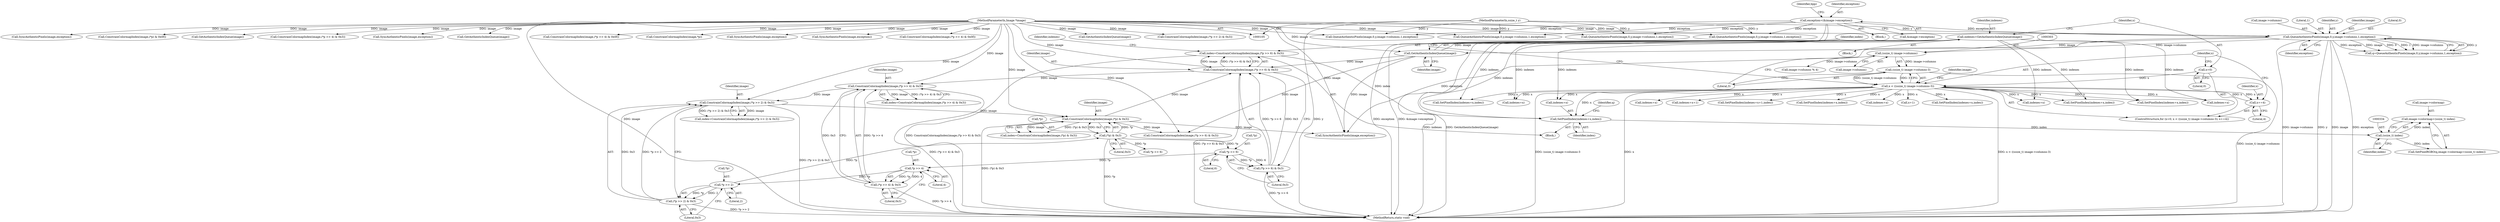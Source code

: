 digraph "0_ImageMagick_d9b2209a69ee90d8df81fb124eb66f593eb9f599@pointer" {
"1000329" [label="(Call,image->colormap+(ssize_t) index)"];
"1000333" [label="(Call,(ssize_t) index)"];
"1000322" [label="(Call,SetPixelIndex(indexes+x,index))"];
"1000291" [label="(Call,indexes=GetAuthenticIndexQueue(image))"];
"1000293" [label="(Call,GetAuthenticIndexQueue(image))"];
"1000275" [label="(Call,QueueAuthenticPixels(image,0,y,image->columns,1,exception))"];
"1000108" [label="(MethodParameterIn,Image *image)"];
"1000107" [label="(MethodParameterIn,ssize_t y)"];
"1000117" [label="(Call,exception=(&image->exception))"];
"1000299" [label="(Call,x < ((ssize_t) image->columns-3))"];
"1000308" [label="(Call,x+=4)"];
"1000296" [label="(Call,x=0)"];
"1000301" [label="(Call,(ssize_t) image->columns-3)"];
"1000302" [label="(Call,(ssize_t) image->columns)"];
"1000312" [label="(Call,index=ConstrainColormapIndex(image,(*p >> 6) & 0x3))"];
"1000314" [label="(Call,ConstrainColormapIndex(image,(*p >> 6) & 0x3))"];
"1000392" [label="(Call,ConstrainColormapIndex(image,(*p) & 0x3))"];
"1000366" [label="(Call,ConstrainColormapIndex(image,(*p >> 2) & 0x3))"];
"1000340" [label="(Call,ConstrainColormapIndex(image,(*p >> 4) & 0x3))"];
"1000342" [label="(Call,(*p >> 4) & 0x3)"];
"1000343" [label="(Call,*p >> 4)"];
"1000317" [label="(Call,*p >> 6)"];
"1000394" [label="(Call,(*p) & 0x3)"];
"1000369" [label="(Call,*p >> 2)"];
"1000368" [label="(Call,(*p >> 2) & 0x3)"];
"1000316" [label="(Call,(*p >> 6) & 0x3)"];
"1000148" [label="(Call,GetAuthenticIndexQueue(image))"];
"1000333" [label="(Call,(ssize_t) index)"];
"1000316" [label="(Call,(*p >> 6) & 0x3)"];
"1000315" [label="(Identifier,image)"];
"1000369" [label="(Call,*p >> 2)"];
"1000429" [label="(Call,ConstrainColormapIndex(image,(*p >> 6) & 0x3))"];
"1000110" [label="(Block,)"];
"1000499" [label="(Call,ConstrainColormapIndex(image,(*p >> 2) & 0x3))"];
"1000373" [label="(Literal,0x3)"];
"1000294" [label="(Identifier,image)"];
"1000320" [label="(Literal,6)"];
"1000328" [label="(Identifier,q)"];
"1000293" [label="(Call,GetAuthenticIndexQueue(image))"];
"1000395" [label="(Call,*p)"];
"1000667" [label="(Call,SyncAuthenticPixels(image,exception))"];
"1000422" [label="(Identifier,image)"];
"1000346" [label="(Literal,4)"];
"1000397" [label="(Literal,0x3)"];
"1000307" [label="(Literal,3)"];
"1000108" [label="(MethodParameterIn,Image *image)"];
"1000317" [label="(Call,*p >> 6)"];
"1000602" [label="(Call,ConstrainColormapIndex(image,(*p) & 0x0f))"];
"1000374" [label="(Call,SetPixelIndex(indexes+x,index))"];
"1000276" [label="(Identifier,image)"];
"1000272" [label="(Block,)"];
"1000295" [label="(ControlStructure,for (x=0; x < ((ssize_t) image->columns-3); x+=4))"];
"1000555" [label="(Call,GetAuthenticIndexQueue(image))"];
"1000107" [label="(MethodParameterIn,ssize_t y)"];
"1000329" [label="(Call,image->colormap+(ssize_t) index)"];
"1000392" [label="(Call,ConstrainColormapIndex(image,(*p) & 0x3))"];
"1000291" [label="(Call,indexes=GetAuthenticIndexQueue(image))"];
"1000420" [label="(Call,image->columns % 4)"];
"1000273" [label="(Call,q=QueueAuthenticPixels(image,0,y,image->columns,1,exception))"];
"1000375" [label="(Call,indexes+x)"];
"1000124" [label="(Identifier,bpp)"];
"1000300" [label="(Identifier,x)"];
"1000464" [label="(Call,ConstrainColormapIndex(image,(*p >> 4) & 0x3))"];
"1000368" [label="(Call,(*p >> 2) & 0x3)"];
"1000401" [label="(Call,x+1)"];
"1000321" [label="(Literal,0x3)"];
"1000390" [label="(Call,index=ConstrainColormapIndex(image,(*p) & 0x3))"];
"1000296" [label="(Call,x=0)"];
"1000527" [label="(Call,SyncAuthenticPixels(image,exception))"];
"1000367" [label="(Identifier,image)"];
"1000342" [label="(Call,(*p >> 4) & 0x3)"];
"1000432" [label="(Call,*p >> 6)"];
"1000737" [label="(Call,SyncAuthenticPixels(image,exception))"];
"1000323" [label="(Call,indexes+x)"];
"1000366" [label="(Call,ConstrainColormapIndex(image,(*p >> 2) & 0x3))"];
"1000437" [label="(Call,SetPixelIndex(indexes+x,index))"];
"1000299" [label="(Call,x < ((ssize_t) image->columns-3))"];
"1000348" [label="(Call,SetPixelIndex(indexes+x,index))"];
"1000326" [label="(Identifier,index)"];
"1000341" [label="(Identifier,image)"];
"1000370" [label="(Call,*p)"];
"1000393" [label="(Identifier,image)"];
"1000695" [label="(Call,GetAuthenticIndexQueue(image))"];
"1000130" [label="(Call,QueueAuthenticPixels(image,0,y,image->columns,1,exception))"];
"1000314" [label="(Call,ConstrainColormapIndex(image,(*p >> 6) & 0x3))"];
"1000677" [label="(Call,QueueAuthenticPixels(image,0,y,image->columns,1,exception))"];
"1000344" [label="(Call,*p)"];
"1000372" [label="(Literal,2)"];
"1000119" [label="(Call,&image->exception)"];
"1000330" [label="(Call,image->colormap)"];
"1000508" [label="(Call,indexes+x)"];
"1000327" [label="(Call,SetPixelRGBO(q,image->colormap+(ssize_t) index))"];
"1000322" [label="(Call,SetPixelIndex(indexes+x,index))"];
"1000301" [label="(Call,(ssize_t) image->columns-3)"];
"1000746" [label="(Call,QueueAuthenticPixels(image,0,y,image->columns,1,exception))"];
"1000298" [label="(Literal,0)"];
"1000277" [label="(Literal,0)"];
"1000803" [label="(MethodReturn,static void)"];
"1000335" [label="(Identifier,index)"];
"1000118" [label="(Identifier,exception)"];
"1000507" [label="(Call,SetPixelIndex(indexes+x,index))"];
"1000639" [label="(Call,ConstrainColormapIndex(image,(*p >> 4) & 0x0f))"];
"1000343" [label="(Call,*p >> 4)"];
"1000338" [label="(Call,index=ConstrainColormapIndex(image,(*p >> 4) & 0x3))"];
"1000347" [label="(Literal,0x3)"];
"1000349" [label="(Call,indexes+x)"];
"1000297" [label="(Identifier,x)"];
"1000279" [label="(Call,image->columns)"];
"1000312" [label="(Call,index=ConstrainColormapIndex(image,(*p >> 6) & 0x3))"];
"1000282" [label="(Literal,1)"];
"1000713" [label="(Call,ConstrainColormapIndex(image,*p))"];
"1000399" [label="(Call,indexes+x+1)"];
"1000438" [label="(Call,indexes+x)"];
"1000309" [label="(Identifier,x)"];
"1000340" [label="(Call,ConstrainColormapIndex(image,(*p >> 4) & 0x3))"];
"1000275" [label="(Call,QueueAuthenticPixels(image,0,y,image->columns,1,exception))"];
"1000117" [label="(Call,exception=(&image->exception))"];
"1000278" [label="(Identifier,y)"];
"1000318" [label="(Call,*p)"];
"1000302" [label="(Call,(ssize_t) image->columns)"];
"1000798" [label="(Call,SyncAuthenticPixels(image,exception))"];
"1000394" [label="(Call,(*p) & 0x3)"];
"1000364" [label="(Call,index=ConstrainColormapIndex(image,(*p >> 2) & 0x3))"];
"1000398" [label="(Call,SetPixelIndex(indexes+x+1,index))"];
"1000472" [label="(Call,SetPixelIndex(indexes+x,index))"];
"1000311" [label="(Block,)"];
"1000537" [label="(Call,QueueAuthenticPixels(image,0,y,image->columns,1,exception))"];
"1000313" [label="(Identifier,index)"];
"1000308" [label="(Call,x+=4)"];
"1000324" [label="(Identifier,indexes)"];
"1000473" [label="(Call,indexes+x)"];
"1000292" [label="(Identifier,indexes)"];
"1000310" [label="(Literal,4)"];
"1000304" [label="(Call,image->columns)"];
"1000283" [label="(Identifier,exception)"];
"1000266" [label="(Call,SyncAuthenticPixels(image,exception))"];
"1000576" [label="(Call,ConstrainColormapIndex(image,(*p >> 4) & 0x0f))"];
"1000329" -> "1000327"  [label="AST: "];
"1000329" -> "1000333"  [label="CFG: "];
"1000330" -> "1000329"  [label="AST: "];
"1000333" -> "1000329"  [label="AST: "];
"1000327" -> "1000329"  [label="CFG: "];
"1000333" -> "1000329"  [label="DDG: index"];
"1000333" -> "1000335"  [label="CFG: "];
"1000334" -> "1000333"  [label="AST: "];
"1000335" -> "1000333"  [label="AST: "];
"1000333" -> "1000327"  [label="DDG: index"];
"1000322" -> "1000333"  [label="DDG: index"];
"1000322" -> "1000311"  [label="AST: "];
"1000322" -> "1000326"  [label="CFG: "];
"1000323" -> "1000322"  [label="AST: "];
"1000326" -> "1000322"  [label="AST: "];
"1000328" -> "1000322"  [label="CFG: "];
"1000291" -> "1000322"  [label="DDG: indexes"];
"1000299" -> "1000322"  [label="DDG: x"];
"1000312" -> "1000322"  [label="DDG: index"];
"1000291" -> "1000272"  [label="AST: "];
"1000291" -> "1000293"  [label="CFG: "];
"1000292" -> "1000291"  [label="AST: "];
"1000293" -> "1000291"  [label="AST: "];
"1000297" -> "1000291"  [label="CFG: "];
"1000291" -> "1000803"  [label="DDG: indexes"];
"1000291" -> "1000803"  [label="DDG: GetAuthenticIndexQueue(image)"];
"1000293" -> "1000291"  [label="DDG: image"];
"1000291" -> "1000323"  [label="DDG: indexes"];
"1000291" -> "1000437"  [label="DDG: indexes"];
"1000291" -> "1000438"  [label="DDG: indexes"];
"1000291" -> "1000472"  [label="DDG: indexes"];
"1000291" -> "1000473"  [label="DDG: indexes"];
"1000291" -> "1000507"  [label="DDG: indexes"];
"1000291" -> "1000508"  [label="DDG: indexes"];
"1000293" -> "1000294"  [label="CFG: "];
"1000294" -> "1000293"  [label="AST: "];
"1000275" -> "1000293"  [label="DDG: image"];
"1000108" -> "1000293"  [label="DDG: image"];
"1000293" -> "1000314"  [label="DDG: image"];
"1000293" -> "1000429"  [label="DDG: image"];
"1000293" -> "1000527"  [label="DDG: image"];
"1000275" -> "1000273"  [label="AST: "];
"1000275" -> "1000283"  [label="CFG: "];
"1000276" -> "1000275"  [label="AST: "];
"1000277" -> "1000275"  [label="AST: "];
"1000278" -> "1000275"  [label="AST: "];
"1000279" -> "1000275"  [label="AST: "];
"1000282" -> "1000275"  [label="AST: "];
"1000283" -> "1000275"  [label="AST: "];
"1000273" -> "1000275"  [label="CFG: "];
"1000275" -> "1000803"  [label="DDG: y"];
"1000275" -> "1000803"  [label="DDG: image"];
"1000275" -> "1000803"  [label="DDG: exception"];
"1000275" -> "1000803"  [label="DDG: image->columns"];
"1000275" -> "1000273"  [label="DDG: y"];
"1000275" -> "1000273"  [label="DDG: exception"];
"1000275" -> "1000273"  [label="DDG: image"];
"1000275" -> "1000273"  [label="DDG: 0"];
"1000275" -> "1000273"  [label="DDG: 1"];
"1000275" -> "1000273"  [label="DDG: image->columns"];
"1000108" -> "1000275"  [label="DDG: image"];
"1000107" -> "1000275"  [label="DDG: y"];
"1000117" -> "1000275"  [label="DDG: exception"];
"1000275" -> "1000302"  [label="DDG: image->columns"];
"1000275" -> "1000527"  [label="DDG: exception"];
"1000108" -> "1000105"  [label="AST: "];
"1000108" -> "1000803"  [label="DDG: image"];
"1000108" -> "1000130"  [label="DDG: image"];
"1000108" -> "1000148"  [label="DDG: image"];
"1000108" -> "1000266"  [label="DDG: image"];
"1000108" -> "1000314"  [label="DDG: image"];
"1000108" -> "1000340"  [label="DDG: image"];
"1000108" -> "1000366"  [label="DDG: image"];
"1000108" -> "1000392"  [label="DDG: image"];
"1000108" -> "1000429"  [label="DDG: image"];
"1000108" -> "1000464"  [label="DDG: image"];
"1000108" -> "1000499"  [label="DDG: image"];
"1000108" -> "1000527"  [label="DDG: image"];
"1000108" -> "1000537"  [label="DDG: image"];
"1000108" -> "1000555"  [label="DDG: image"];
"1000108" -> "1000576"  [label="DDG: image"];
"1000108" -> "1000602"  [label="DDG: image"];
"1000108" -> "1000639"  [label="DDG: image"];
"1000108" -> "1000667"  [label="DDG: image"];
"1000108" -> "1000677"  [label="DDG: image"];
"1000108" -> "1000695"  [label="DDG: image"];
"1000108" -> "1000713"  [label="DDG: image"];
"1000108" -> "1000737"  [label="DDG: image"];
"1000108" -> "1000746"  [label="DDG: image"];
"1000108" -> "1000798"  [label="DDG: image"];
"1000107" -> "1000105"  [label="AST: "];
"1000107" -> "1000803"  [label="DDG: y"];
"1000107" -> "1000130"  [label="DDG: y"];
"1000107" -> "1000537"  [label="DDG: y"];
"1000107" -> "1000677"  [label="DDG: y"];
"1000107" -> "1000746"  [label="DDG: y"];
"1000117" -> "1000110"  [label="AST: "];
"1000117" -> "1000119"  [label="CFG: "];
"1000118" -> "1000117"  [label="AST: "];
"1000119" -> "1000117"  [label="AST: "];
"1000124" -> "1000117"  [label="CFG: "];
"1000117" -> "1000803"  [label="DDG: exception"];
"1000117" -> "1000803"  [label="DDG: &image->exception"];
"1000117" -> "1000130"  [label="DDG: exception"];
"1000117" -> "1000537"  [label="DDG: exception"];
"1000117" -> "1000677"  [label="DDG: exception"];
"1000117" -> "1000746"  [label="DDG: exception"];
"1000299" -> "1000295"  [label="AST: "];
"1000299" -> "1000301"  [label="CFG: "];
"1000300" -> "1000299"  [label="AST: "];
"1000301" -> "1000299"  [label="AST: "];
"1000313" -> "1000299"  [label="CFG: "];
"1000422" -> "1000299"  [label="CFG: "];
"1000299" -> "1000803"  [label="DDG: x < ((ssize_t) image->columns-3)"];
"1000299" -> "1000803"  [label="DDG: (ssize_t) image->columns-3"];
"1000299" -> "1000803"  [label="DDG: x"];
"1000308" -> "1000299"  [label="DDG: x"];
"1000296" -> "1000299"  [label="DDG: x"];
"1000301" -> "1000299"  [label="DDG: (ssize_t) image->columns"];
"1000301" -> "1000299"  [label="DDG: 3"];
"1000299" -> "1000308"  [label="DDG: x"];
"1000299" -> "1000323"  [label="DDG: x"];
"1000299" -> "1000348"  [label="DDG: x"];
"1000299" -> "1000349"  [label="DDG: x"];
"1000299" -> "1000374"  [label="DDG: x"];
"1000299" -> "1000375"  [label="DDG: x"];
"1000299" -> "1000398"  [label="DDG: x"];
"1000299" -> "1000399"  [label="DDG: x"];
"1000299" -> "1000401"  [label="DDG: x"];
"1000299" -> "1000437"  [label="DDG: x"];
"1000299" -> "1000438"  [label="DDG: x"];
"1000299" -> "1000472"  [label="DDG: x"];
"1000299" -> "1000473"  [label="DDG: x"];
"1000299" -> "1000507"  [label="DDG: x"];
"1000299" -> "1000508"  [label="DDG: x"];
"1000308" -> "1000295"  [label="AST: "];
"1000308" -> "1000310"  [label="CFG: "];
"1000309" -> "1000308"  [label="AST: "];
"1000310" -> "1000308"  [label="AST: "];
"1000300" -> "1000308"  [label="CFG: "];
"1000296" -> "1000295"  [label="AST: "];
"1000296" -> "1000298"  [label="CFG: "];
"1000297" -> "1000296"  [label="AST: "];
"1000298" -> "1000296"  [label="AST: "];
"1000300" -> "1000296"  [label="CFG: "];
"1000301" -> "1000307"  [label="CFG: "];
"1000302" -> "1000301"  [label="AST: "];
"1000307" -> "1000301"  [label="AST: "];
"1000301" -> "1000803"  [label="DDG: (ssize_t) image->columns"];
"1000302" -> "1000301"  [label="DDG: image->columns"];
"1000302" -> "1000304"  [label="CFG: "];
"1000303" -> "1000302"  [label="AST: "];
"1000304" -> "1000302"  [label="AST: "];
"1000307" -> "1000302"  [label="CFG: "];
"1000302" -> "1000420"  [label="DDG: image->columns"];
"1000312" -> "1000311"  [label="AST: "];
"1000312" -> "1000314"  [label="CFG: "];
"1000313" -> "1000312"  [label="AST: "];
"1000314" -> "1000312"  [label="AST: "];
"1000324" -> "1000312"  [label="CFG: "];
"1000312" -> "1000803"  [label="DDG: ConstrainColormapIndex(image,(*p >> 6) & 0x3)"];
"1000314" -> "1000312"  [label="DDG: image"];
"1000314" -> "1000312"  [label="DDG: (*p >> 6) & 0x3"];
"1000314" -> "1000316"  [label="CFG: "];
"1000315" -> "1000314"  [label="AST: "];
"1000316" -> "1000314"  [label="AST: "];
"1000314" -> "1000803"  [label="DDG: (*p >> 6) & 0x3"];
"1000392" -> "1000314"  [label="DDG: image"];
"1000316" -> "1000314"  [label="DDG: *p >> 6"];
"1000316" -> "1000314"  [label="DDG: 0x3"];
"1000314" -> "1000340"  [label="DDG: image"];
"1000392" -> "1000390"  [label="AST: "];
"1000392" -> "1000394"  [label="CFG: "];
"1000393" -> "1000392"  [label="AST: "];
"1000394" -> "1000392"  [label="AST: "];
"1000390" -> "1000392"  [label="CFG: "];
"1000392" -> "1000803"  [label="DDG: (*p) & 0x3"];
"1000392" -> "1000390"  [label="DDG: image"];
"1000392" -> "1000390"  [label="DDG: (*p) & 0x3"];
"1000366" -> "1000392"  [label="DDG: image"];
"1000394" -> "1000392"  [label="DDG: *p"];
"1000394" -> "1000392"  [label="DDG: 0x3"];
"1000392" -> "1000429"  [label="DDG: image"];
"1000392" -> "1000527"  [label="DDG: image"];
"1000366" -> "1000364"  [label="AST: "];
"1000366" -> "1000368"  [label="CFG: "];
"1000367" -> "1000366"  [label="AST: "];
"1000368" -> "1000366"  [label="AST: "];
"1000364" -> "1000366"  [label="CFG: "];
"1000366" -> "1000803"  [label="DDG: (*p >> 2) & 0x3"];
"1000366" -> "1000364"  [label="DDG: image"];
"1000366" -> "1000364"  [label="DDG: (*p >> 2) & 0x3"];
"1000340" -> "1000366"  [label="DDG: image"];
"1000368" -> "1000366"  [label="DDG: *p >> 2"];
"1000368" -> "1000366"  [label="DDG: 0x3"];
"1000340" -> "1000338"  [label="AST: "];
"1000340" -> "1000342"  [label="CFG: "];
"1000341" -> "1000340"  [label="AST: "];
"1000342" -> "1000340"  [label="AST: "];
"1000338" -> "1000340"  [label="CFG: "];
"1000340" -> "1000803"  [label="DDG: (*p >> 4) & 0x3"];
"1000340" -> "1000338"  [label="DDG: image"];
"1000340" -> "1000338"  [label="DDG: (*p >> 4) & 0x3"];
"1000342" -> "1000340"  [label="DDG: *p >> 4"];
"1000342" -> "1000340"  [label="DDG: 0x3"];
"1000342" -> "1000347"  [label="CFG: "];
"1000343" -> "1000342"  [label="AST: "];
"1000347" -> "1000342"  [label="AST: "];
"1000342" -> "1000803"  [label="DDG: *p >> 4"];
"1000343" -> "1000342"  [label="DDG: *p"];
"1000343" -> "1000342"  [label="DDG: 4"];
"1000343" -> "1000346"  [label="CFG: "];
"1000344" -> "1000343"  [label="AST: "];
"1000346" -> "1000343"  [label="AST: "];
"1000347" -> "1000343"  [label="CFG: "];
"1000317" -> "1000343"  [label="DDG: *p"];
"1000343" -> "1000369"  [label="DDG: *p"];
"1000317" -> "1000316"  [label="AST: "];
"1000317" -> "1000320"  [label="CFG: "];
"1000318" -> "1000317"  [label="AST: "];
"1000320" -> "1000317"  [label="AST: "];
"1000321" -> "1000317"  [label="CFG: "];
"1000317" -> "1000316"  [label="DDG: *p"];
"1000317" -> "1000316"  [label="DDG: 6"];
"1000394" -> "1000317"  [label="DDG: *p"];
"1000394" -> "1000397"  [label="CFG: "];
"1000395" -> "1000394"  [label="AST: "];
"1000397" -> "1000394"  [label="AST: "];
"1000394" -> "1000803"  [label="DDG: *p"];
"1000369" -> "1000394"  [label="DDG: *p"];
"1000394" -> "1000432"  [label="DDG: *p"];
"1000369" -> "1000368"  [label="AST: "];
"1000369" -> "1000372"  [label="CFG: "];
"1000370" -> "1000369"  [label="AST: "];
"1000372" -> "1000369"  [label="AST: "];
"1000373" -> "1000369"  [label="CFG: "];
"1000369" -> "1000368"  [label="DDG: *p"];
"1000369" -> "1000368"  [label="DDG: 2"];
"1000368" -> "1000373"  [label="CFG: "];
"1000373" -> "1000368"  [label="AST: "];
"1000368" -> "1000803"  [label="DDG: *p >> 2"];
"1000316" -> "1000321"  [label="CFG: "];
"1000321" -> "1000316"  [label="AST: "];
"1000316" -> "1000803"  [label="DDG: *p >> 6"];
}
